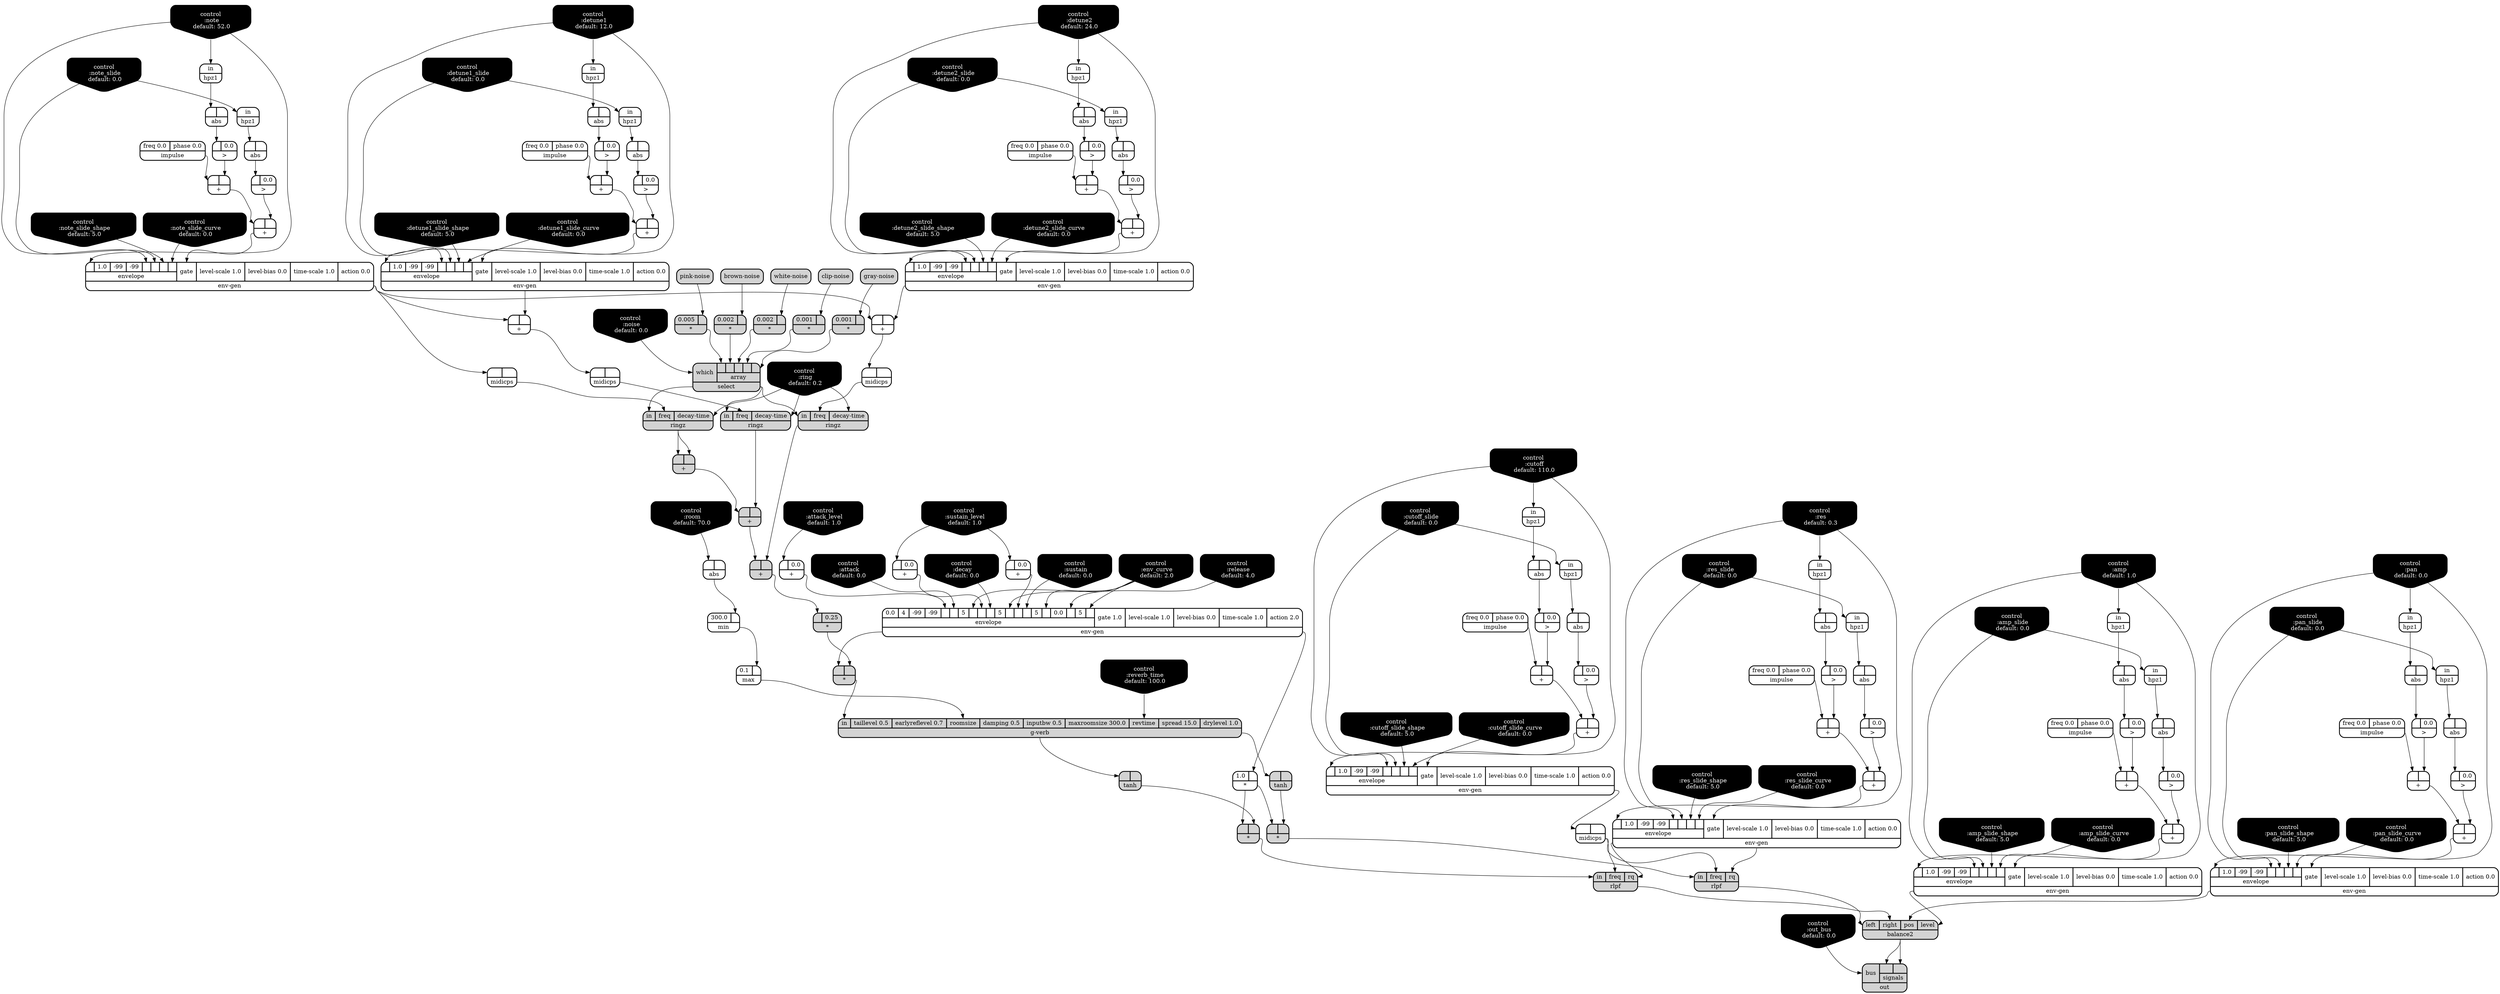 digraph synthdef {
53 [label = "{{ <a> 0.005|<b> } |<__UG_NAME__>* }" style="filled, bold, rounded"  shape=record rankdir=LR];
55 [label = "{{ <a> 0.002|<b> } |<__UG_NAME__>* }" style="filled, bold, rounded"  shape=record rankdir=LR];
57 [label = "{{ <a> 0.002|<b> } |<__UG_NAME__>* }" style="filled, bold, rounded"  shape=record rankdir=LR];
59 [label = "{{ <a> 0.001|<b> } |<__UG_NAME__>* }" style="filled, bold, rounded"  shape=record rankdir=LR];
61 [label = "{{ <a> 0.001|<b> } |<__UG_NAME__>* }" style="filled, bold, rounded"  shape=record rankdir=LR];
102 [label = "{{ <a> |<b> 0.25} |<__UG_NAME__>* }" style="filled, bold, rounded"  shape=record rankdir=LR];
103 [label = "{{ <a> |<b> } |<__UG_NAME__>* }" style="filled, bold, rounded"  shape=record rankdir=LR];
123 [label = "{{ <a> 1.0|<b> } |<__UG_NAME__>* }" style="bold, rounded" shape=record rankdir=LR];
125 [label = "{{ <a> |<b> } |<__UG_NAME__>* }" style="filled, bold, rounded"  shape=record rankdir=LR];
148 [label = "{{ <a> |<b> } |<__UG_NAME__>* }" style="filled, bold, rounded"  shape=record rankdir=LR];
47 [label = "{{ <a> |<b> } |<__UG_NAME__>+ }" style="bold, rounded" shape=record rankdir=LR];
51 [label = "{{ <a> |<b> } |<__UG_NAME__>+ }" style="bold, rounded" shape=record rankdir=LR];
67 [label = "{{ <a> |<b> } |<__UG_NAME__>+ }" style="bold, rounded" shape=record rankdir=LR];
71 [label = "{{ <a> |<b> } |<__UG_NAME__>+ }" style="bold, rounded" shape=record rankdir=LR];
75 [label = "{{ <a> |<b> } |<__UG_NAME__>+ }" style="filled, bold, rounded"  shape=record rankdir=LR];
80 [label = "{{ <a> |<b> } |<__UG_NAME__>+ }" style="bold, rounded" shape=record rankdir=LR];
84 [label = "{{ <a> |<b> } |<__UG_NAME__>+ }" style="bold, rounded" shape=record rankdir=LR];
86 [label = "{{ <a> |<b> } |<__UG_NAME__>+ }" style="bold, rounded" shape=record rankdir=LR];
89 [label = "{{ <a> |<b> } |<__UG_NAME__>+ }" style="filled, bold, rounded"  shape=record rankdir=LR];
91 [label = "{{ <a> |<b> } |<__UG_NAME__>+ }" style="bold, rounded" shape=record rankdir=LR];
94 [label = "{{ <a> |<b> } |<__UG_NAME__>+ }" style="filled, bold, rounded"  shape=record rankdir=LR];
98 [label = "{{ <a> |<b> 0.0} |<__UG_NAME__>+ }" style="bold, rounded" shape=record rankdir=LR];
99 [label = "{{ <a> |<b> 0.0} |<__UG_NAME__>+ }" style="bold, rounded" shape=record rankdir=LR];
100 [label = "{{ <a> |<b> 0.0} |<__UG_NAME__>+ }" style="bold, rounded" shape=record rankdir=LR];
112 [label = "{{ <a> |<b> } |<__UG_NAME__>+ }" style="bold, rounded" shape=record rankdir=LR];
117 [label = "{{ <a> |<b> } |<__UG_NAME__>+ }" style="bold, rounded" shape=record rankdir=LR];
121 [label = "{{ <a> |<b> } |<__UG_NAME__>+ }" style="bold, rounded" shape=record rankdir=LR];
131 [label = "{{ <a> |<b> } |<__UG_NAME__>+ }" style="bold, rounded" shape=record rankdir=LR];
135 [label = "{{ <a> |<b> } |<__UG_NAME__>+ }" style="bold, rounded" shape=record rankdir=LR];
141 [label = "{{ <a> |<b> } |<__UG_NAME__>+ }" style="bold, rounded" shape=record rankdir=LR];
142 [label = "{{ <a> |<b> } |<__UG_NAME__>+ }" style="bold, rounded" shape=record rankdir=LR];
146 [label = "{{ <a> |<b> } |<__UG_NAME__>+ }" style="bold, rounded" shape=record rankdir=LR];
42 [label = "{{ <a> |<b> 0.0} |<__UG_NAME__>\> }" style="bold, rounded" shape=record rankdir=LR];
46 [label = "{{ <a> |<b> 0.0} |<__UG_NAME__>\> }" style="bold, rounded" shape=record rankdir=LR];
50 [label = "{{ <a> |<b> 0.0} |<__UG_NAME__>\> }" style="bold, rounded" shape=record rankdir=LR];
66 [label = "{{ <a> |<b> 0.0} |<__UG_NAME__>\> }" style="bold, rounded" shape=record rankdir=LR];
70 [label = "{{ <a> |<b> 0.0} |<__UG_NAME__>\> }" style="bold, rounded" shape=record rankdir=LR];
79 [label = "{{ <a> |<b> 0.0} |<__UG_NAME__>\> }" style="bold, rounded" shape=record rankdir=LR];
83 [label = "{{ <a> |<b> 0.0} |<__UG_NAME__>\> }" style="bold, rounded" shape=record rankdir=LR];
97 [label = "{{ <a> |<b> 0.0} |<__UG_NAME__>\> }" style="bold, rounded" shape=record rankdir=LR];
111 [label = "{{ <a> |<b> 0.0} |<__UG_NAME__>\> }" style="bold, rounded" shape=record rankdir=LR];
115 [label = "{{ <a> |<b> 0.0} |<__UG_NAME__>\> }" style="bold, rounded" shape=record rankdir=LR];
120 [label = "{{ <a> |<b> 0.0} |<__UG_NAME__>\> }" style="bold, rounded" shape=record rankdir=LR];
130 [label = "{{ <a> |<b> 0.0} |<__UG_NAME__>\> }" style="bold, rounded" shape=record rankdir=LR];
134 [label = "{{ <a> |<b> 0.0} |<__UG_NAME__>\> }" style="bold, rounded" shape=record rankdir=LR];
145 [label = "{{ <a> |<b> 0.0} |<__UG_NAME__>\> }" style="bold, rounded" shape=record rankdir=LR];
41 [label = "{{ <a> |<b> } |<__UG_NAME__>abs }" style="bold, rounded" shape=record rankdir=LR];
45 [label = "{{ <a> |<b> } |<__UG_NAME__>abs }" style="bold, rounded" shape=record rankdir=LR];
49 [label = "{{ <a> |<b> } |<__UG_NAME__>abs }" style="bold, rounded" shape=record rankdir=LR];
65 [label = "{{ <a> |<b> } |<__UG_NAME__>abs }" style="bold, rounded" shape=record rankdir=LR];
69 [label = "{{ <a> |<b> } |<__UG_NAME__>abs }" style="bold, rounded" shape=record rankdir=LR];
78 [label = "{{ <a> |<b> } |<__UG_NAME__>abs }" style="bold, rounded" shape=record rankdir=LR];
82 [label = "{{ <a> |<b> } |<__UG_NAME__>abs }" style="bold, rounded" shape=record rankdir=LR];
96 [label = "{{ <a> |<b> } |<__UG_NAME__>abs }" style="bold, rounded" shape=record rankdir=LR];
104 [label = "{{ <a> |<b> } |<__UG_NAME__>abs }" style="bold, rounded" shape=record rankdir=LR];
110 [label = "{{ <a> |<b> } |<__UG_NAME__>abs }" style="bold, rounded" shape=record rankdir=LR];
114 [label = "{{ <a> |<b> } |<__UG_NAME__>abs }" style="bold, rounded" shape=record rankdir=LR];
119 [label = "{{ <a> |<b> } |<__UG_NAME__>abs }" style="bold, rounded" shape=record rankdir=LR];
129 [label = "{{ <a> |<b> } |<__UG_NAME__>abs }" style="bold, rounded" shape=record rankdir=LR];
133 [label = "{{ <a> |<b> } |<__UG_NAME__>abs }" style="bold, rounded" shape=record rankdir=LR];
140 [label = "{{ <a> |<b> } |<__UG_NAME__>abs }" style="bold, rounded" shape=record rankdir=LR];
150 [label = "{{ <left> left|<right> right|<pos> pos|<level> level} |<__UG_NAME__>balance2 }" style="filled, bold, rounded"  shape=record rankdir=LR];
54 [label = "{<__UG_NAME__>brown-noise }" style="filled, bold, rounded"  shape=record rankdir=LR];
58 [label = "{<__UG_NAME__>clip-noise }" style="filled, bold, rounded"  shape=record rankdir=LR];
0 [label = "control
 :note
 default: 52.0" shape=invhouse style="rounded, filled, bold" fillcolor=black fontcolor=white ]; 
1 [label = "control
 :note_slide
 default: 0.0" shape=invhouse style="rounded, filled, bold" fillcolor=black fontcolor=white ]; 
2 [label = "control
 :note_slide_shape
 default: 5.0" shape=invhouse style="rounded, filled, bold" fillcolor=black fontcolor=white ]; 
3 [label = "control
 :note_slide_curve
 default: 0.0" shape=invhouse style="rounded, filled, bold" fillcolor=black fontcolor=white ]; 
4 [label = "control
 :amp
 default: 1.0" shape=invhouse style="rounded, filled, bold" fillcolor=black fontcolor=white ]; 
5 [label = "control
 :amp_slide
 default: 0.0" shape=invhouse style="rounded, filled, bold" fillcolor=black fontcolor=white ]; 
6 [label = "control
 :amp_slide_shape
 default: 5.0" shape=invhouse style="rounded, filled, bold" fillcolor=black fontcolor=white ]; 
7 [label = "control
 :amp_slide_curve
 default: 0.0" shape=invhouse style="rounded, filled, bold" fillcolor=black fontcolor=white ]; 
8 [label = "control
 :pan
 default: 0.0" shape=invhouse style="rounded, filled, bold" fillcolor=black fontcolor=white ]; 
9 [label = "control
 :pan_slide
 default: 0.0" shape=invhouse style="rounded, filled, bold" fillcolor=black fontcolor=white ]; 
10 [label = "control
 :pan_slide_shape
 default: 5.0" shape=invhouse style="rounded, filled, bold" fillcolor=black fontcolor=white ]; 
11 [label = "control
 :pan_slide_curve
 default: 0.0" shape=invhouse style="rounded, filled, bold" fillcolor=black fontcolor=white ]; 
12 [label = "control
 :attack
 default: 0.0" shape=invhouse style="rounded, filled, bold" fillcolor=black fontcolor=white ]; 
13 [label = "control
 :decay
 default: 0.0" shape=invhouse style="rounded, filled, bold" fillcolor=black fontcolor=white ]; 
14 [label = "control
 :sustain
 default: 0.0" shape=invhouse style="rounded, filled, bold" fillcolor=black fontcolor=white ]; 
15 [label = "control
 :release
 default: 4.0" shape=invhouse style="rounded, filled, bold" fillcolor=black fontcolor=white ]; 
16 [label = "control
 :attack_level
 default: 1.0" shape=invhouse style="rounded, filled, bold" fillcolor=black fontcolor=white ]; 
17 [label = "control
 :sustain_level
 default: 1.0" shape=invhouse style="rounded, filled, bold" fillcolor=black fontcolor=white ]; 
18 [label = "control
 :env_curve
 default: 2.0" shape=invhouse style="rounded, filled, bold" fillcolor=black fontcolor=white ]; 
19 [label = "control
 :cutoff
 default: 110.0" shape=invhouse style="rounded, filled, bold" fillcolor=black fontcolor=white ]; 
20 [label = "control
 :cutoff_slide
 default: 0.0" shape=invhouse style="rounded, filled, bold" fillcolor=black fontcolor=white ]; 
21 [label = "control
 :cutoff_slide_shape
 default: 5.0" shape=invhouse style="rounded, filled, bold" fillcolor=black fontcolor=white ]; 
22 [label = "control
 :cutoff_slide_curve
 default: 0.0" shape=invhouse style="rounded, filled, bold" fillcolor=black fontcolor=white ]; 
23 [label = "control
 :res
 default: 0.3" shape=invhouse style="rounded, filled, bold" fillcolor=black fontcolor=white ]; 
24 [label = "control
 :res_slide
 default: 0.0" shape=invhouse style="rounded, filled, bold" fillcolor=black fontcolor=white ]; 
25 [label = "control
 :res_slide_shape
 default: 5.0" shape=invhouse style="rounded, filled, bold" fillcolor=black fontcolor=white ]; 
26 [label = "control
 :res_slide_curve
 default: 0.0" shape=invhouse style="rounded, filled, bold" fillcolor=black fontcolor=white ]; 
27 [label = "control
 :detune1
 default: 12.0" shape=invhouse style="rounded, filled, bold" fillcolor=black fontcolor=white ]; 
28 [label = "control
 :detune1_slide
 default: 0.0" shape=invhouse style="rounded, filled, bold" fillcolor=black fontcolor=white ]; 
29 [label = "control
 :detune1_slide_shape
 default: 5.0" shape=invhouse style="rounded, filled, bold" fillcolor=black fontcolor=white ]; 
30 [label = "control
 :detune1_slide_curve
 default: 0.0" shape=invhouse style="rounded, filled, bold" fillcolor=black fontcolor=white ]; 
31 [label = "control
 :detune2
 default: 24.0" shape=invhouse style="rounded, filled, bold" fillcolor=black fontcolor=white ]; 
32 [label = "control
 :detune2_slide
 default: 0.0" shape=invhouse style="rounded, filled, bold" fillcolor=black fontcolor=white ]; 
33 [label = "control
 :detune2_slide_shape
 default: 5.0" shape=invhouse style="rounded, filled, bold" fillcolor=black fontcolor=white ]; 
34 [label = "control
 :detune2_slide_curve
 default: 0.0" shape=invhouse style="rounded, filled, bold" fillcolor=black fontcolor=white ]; 
35 [label = "control
 :noise
 default: 0.0" shape=invhouse style="rounded, filled, bold" fillcolor=black fontcolor=white ]; 
36 [label = "control
 :ring
 default: 0.2" shape=invhouse style="rounded, filled, bold" fillcolor=black fontcolor=white ]; 
37 [label = "control
 :room
 default: 70.0" shape=invhouse style="rounded, filled, bold" fillcolor=black fontcolor=white ]; 
38 [label = "control
 :reverb_time
 default: 100.0" shape=invhouse style="rounded, filled, bold" fillcolor=black fontcolor=white ]; 
39 [label = "control
 :out_bus
 default: 0.0" shape=invhouse style="rounded, filled, bold" fillcolor=black fontcolor=white ]; 
72 [label = "{{ {{<envelope___control___0>|1.0|-99|-99|<envelope___control___4>|<envelope___control___5>|<envelope___control___6>|<envelope___control___7>}|envelope}|<gate> gate|<level____scale> level-scale 1.0|<level____bias> level-bias 0.0|<time____scale> time-scale 1.0|<action> action 0.0} |<__UG_NAME__>env-gen }" style="bold, rounded" shape=record rankdir=LR];
85 [label = "{{ {{<envelope___control___0>|1.0|-99|-99|<envelope___control___4>|<envelope___control___5>|<envelope___control___6>|<envelope___control___7>}|envelope}|<gate> gate|<level____scale> level-scale 1.0|<level____bias> level-bias 0.0|<time____scale> time-scale 1.0|<action> action 0.0} |<__UG_NAME__>env-gen }" style="bold, rounded" shape=record rankdir=LR];
90 [label = "{{ {{<envelope___control___0>|1.0|-99|-99|<envelope___control___4>|<envelope___control___5>|<envelope___control___6>|<envelope___control___7>}|envelope}|<gate> gate|<level____scale> level-scale 1.0|<level____bias> level-bias 0.0|<time____scale> time-scale 1.0|<action> action 0.0} |<__UG_NAME__>env-gen }" style="bold, rounded" shape=record rankdir=LR];
101 [label = "{{ {{0.0|4|-99|-99|<envelope___binary____op____u____gen___4>|<envelope___control___5>|5|<envelope___control___7>|<envelope___binary____op____u____gen___8>|<envelope___control___9>|5|<envelope___control___11>|<envelope___binary____op____u____gen___12>|<envelope___control___13>|5|<envelope___control___15>|0.0|<envelope___control___17>|5|<envelope___control___19>}|envelope}|<gate> gate 1.0|<level____scale> level-scale 1.0|<level____bias> level-bias 0.0|<time____scale> time-scale 1.0|<action> action 2.0} |<__UG_NAME__>env-gen }" style="bold, rounded" shape=record rankdir=LR];
122 [label = "{{ {{<envelope___control___0>|1.0|-99|-99|<envelope___control___4>|<envelope___control___5>|<envelope___control___6>|<envelope___control___7>}|envelope}|<gate> gate|<level____scale> level-scale 1.0|<level____bias> level-bias 0.0|<time____scale> time-scale 1.0|<action> action 0.0} |<__UG_NAME__>env-gen }" style="bold, rounded" shape=record rankdir=LR];
136 [label = "{{ {{<envelope___control___0>|1.0|-99|-99|<envelope___control___4>|<envelope___control___5>|<envelope___control___6>|<envelope___control___7>}|envelope}|<gate> gate|<level____scale> level-scale 1.0|<level____bias> level-bias 0.0|<time____scale> time-scale 1.0|<action> action 0.0} |<__UG_NAME__>env-gen }" style="bold, rounded" shape=record rankdir=LR];
143 [label = "{{ {{<envelope___control___0>|1.0|-99|-99|<envelope___control___4>|<envelope___control___5>|<envelope___control___6>|<envelope___control___7>}|envelope}|<gate> gate|<level____scale> level-scale 1.0|<level____bias> level-bias 0.0|<time____scale> time-scale 1.0|<action> action 0.0} |<__UG_NAME__>env-gen }" style="bold, rounded" shape=record rankdir=LR];
147 [label = "{{ {{<envelope___control___0>|1.0|-99|-99|<envelope___control___4>|<envelope___control___5>|<envelope___control___6>|<envelope___control___7>}|envelope}|<gate> gate|<level____scale> level-scale 1.0|<level____bias> level-bias 0.0|<time____scale> time-scale 1.0|<action> action 0.0} |<__UG_NAME__>env-gen }" style="bold, rounded" shape=record rankdir=LR];
107 [label = "{{ <in> in|<taillevel> taillevel 0.5|<earlyreflevel> earlyreflevel 0.7|<roomsize> roomsize|<damping> damping 0.5|<inputbw> inputbw 0.5|<maxroomsize> maxroomsize 300.0|<revtime> revtime|<spread> spread 15.0|<drylevel> drylevel 1.0} |<__UG_NAME__>g-verb }" style="filled, bold, rounded"  shape=record rankdir=LR];
60 [label = "{<__UG_NAME__>gray-noise }" style="filled, bold, rounded"  shape=record rankdir=LR];
40 [label = "{{ <in> in} |<__UG_NAME__>hpz1 }" style="bold, rounded" shape=record rankdir=LR];
43 [label = "{{ <in> in} |<__UG_NAME__>hpz1 }" style="bold, rounded" shape=record rankdir=LR];
48 [label = "{{ <in> in} |<__UG_NAME__>hpz1 }" style="bold, rounded" shape=record rankdir=LR];
64 [label = "{{ <in> in} |<__UG_NAME__>hpz1 }" style="bold, rounded" shape=record rankdir=LR];
68 [label = "{{ <in> in} |<__UG_NAME__>hpz1 }" style="bold, rounded" shape=record rankdir=LR];
77 [label = "{{ <in> in} |<__UG_NAME__>hpz1 }" style="bold, rounded" shape=record rankdir=LR];
81 [label = "{{ <in> in} |<__UG_NAME__>hpz1 }" style="bold, rounded" shape=record rankdir=LR];
95 [label = "{{ <in> in} |<__UG_NAME__>hpz1 }" style="bold, rounded" shape=record rankdir=LR];
109 [label = "{{ <in> in} |<__UG_NAME__>hpz1 }" style="bold, rounded" shape=record rankdir=LR];
113 [label = "{{ <in> in} |<__UG_NAME__>hpz1 }" style="bold, rounded" shape=record rankdir=LR];
118 [label = "{{ <in> in} |<__UG_NAME__>hpz1 }" style="bold, rounded" shape=record rankdir=LR];
128 [label = "{{ <in> in} |<__UG_NAME__>hpz1 }" style="bold, rounded" shape=record rankdir=LR];
132 [label = "{{ <in> in} |<__UG_NAME__>hpz1 }" style="bold, rounded" shape=record rankdir=LR];
139 [label = "{{ <in> in} |<__UG_NAME__>hpz1 }" style="bold, rounded" shape=record rankdir=LR];
44 [label = "{{ <freq> freq 0.0|<phase> phase 0.0} |<__UG_NAME__>impulse }" style="bold, rounded" shape=record rankdir=LR];
63 [label = "{{ <freq> freq 0.0|<phase> phase 0.0} |<__UG_NAME__>impulse }" style="bold, rounded" shape=record rankdir=LR];
76 [label = "{{ <freq> freq 0.0|<phase> phase 0.0} |<__UG_NAME__>impulse }" style="bold, rounded" shape=record rankdir=LR];
108 [label = "{{ <freq> freq 0.0|<phase> phase 0.0} |<__UG_NAME__>impulse }" style="bold, rounded" shape=record rankdir=LR];
116 [label = "{{ <freq> freq 0.0|<phase> phase 0.0} |<__UG_NAME__>impulse }" style="bold, rounded" shape=record rankdir=LR];
127 [label = "{{ <freq> freq 0.0|<phase> phase 0.0} |<__UG_NAME__>impulse }" style="bold, rounded" shape=record rankdir=LR];
138 [label = "{{ <freq> freq 0.0|<phase> phase 0.0} |<__UG_NAME__>impulse }" style="bold, rounded" shape=record rankdir=LR];
106 [label = "{{ <a> 0.1|<b> } |<__UG_NAME__>max }" style="bold, rounded" shape=record rankdir=LR];
73 [label = "{{ <a> |<b> } |<__UG_NAME__>midicps }" style="bold, rounded" shape=record rankdir=LR];
87 [label = "{{ <a> |<b> } |<__UG_NAME__>midicps }" style="bold, rounded" shape=record rankdir=LR];
92 [label = "{{ <a> |<b> } |<__UG_NAME__>midicps }" style="bold, rounded" shape=record rankdir=LR];
126 [label = "{{ <a> |<b> } |<__UG_NAME__>midicps }" style="bold, rounded" shape=record rankdir=LR];
105 [label = "{{ <a> 300.0|<b> } |<__UG_NAME__>min }" style="bold, rounded" shape=record rankdir=LR];
151 [label = "{{ <bus> bus|{{<signals___balance2___0>|<signals___balance2___1>}|signals}} |<__UG_NAME__>out }" style="filled, bold, rounded"  shape=record rankdir=LR];
52 [label = "{<__UG_NAME__>pink-noise }" style="filled, bold, rounded"  shape=record rankdir=LR];
74 [label = "{{ <in> in|<freq> freq|<decay____time> decay-time} |<__UG_NAME__>ringz }" style="filled, bold, rounded"  shape=record rankdir=LR];
88 [label = "{{ <in> in|<freq> freq|<decay____time> decay-time} |<__UG_NAME__>ringz }" style="filled, bold, rounded"  shape=record rankdir=LR];
93 [label = "{{ <in> in|<freq> freq|<decay____time> decay-time} |<__UG_NAME__>ringz }" style="filled, bold, rounded"  shape=record rankdir=LR];
137 [label = "{{ <in> in|<freq> freq|<rq> rq} |<__UG_NAME__>rlpf }" style="filled, bold, rounded"  shape=record rankdir=LR];
149 [label = "{{ <in> in|<freq> freq|<rq> rq} |<__UG_NAME__>rlpf }" style="filled, bold, rounded"  shape=record rankdir=LR];
62 [label = "{{ <which> which|{{<array___binary____op____u____gen___0>|<array___binary____op____u____gen___1>|<array___binary____op____u____gen___2>|<array___binary____op____u____gen___3>|<array___binary____op____u____gen___4>}|array}} |<__UG_NAME__>select }" style="filled, bold, rounded"  shape=record rankdir=LR];
124 [label = "{{ <a> |<b> } |<__UG_NAME__>tanh }" style="filled, bold, rounded"  shape=record rankdir=LR];
144 [label = "{{ <a> |<b> } |<__UG_NAME__>tanh }" style="filled, bold, rounded"  shape=record rankdir=LR];
56 [label = "{<__UG_NAME__>white-noise }" style="filled, bold, rounded"  shape=record rankdir=LR];

52:__UG_NAME__ -> 53:b ;
54:__UG_NAME__ -> 55:b ;
56:__UG_NAME__ -> 57:b ;
58:__UG_NAME__ -> 59:b ;
60:__UG_NAME__ -> 61:b ;
94:__UG_NAME__ -> 102:a ;
102:__UG_NAME__ -> 103:b ;
101:__UG_NAME__ -> 103:a ;
101:__UG_NAME__ -> 123:b ;
124:__UG_NAME__ -> 125:b ;
123:__UG_NAME__ -> 125:a ;
144:__UG_NAME__ -> 148:b ;
123:__UG_NAME__ -> 148:a ;
46:__UG_NAME__ -> 47:b ;
44:__UG_NAME__ -> 47:a ;
50:__UG_NAME__ -> 51:b ;
47:__UG_NAME__ -> 51:a ;
66:__UG_NAME__ -> 67:b ;
63:__UG_NAME__ -> 67:a ;
70:__UG_NAME__ -> 71:b ;
67:__UG_NAME__ -> 71:a ;
74:__UG_NAME__ -> 75:b ;
74:__UG_NAME__ -> 75:a ;
79:__UG_NAME__ -> 80:b ;
76:__UG_NAME__ -> 80:a ;
83:__UG_NAME__ -> 84:b ;
80:__UG_NAME__ -> 84:a ;
85:__UG_NAME__ -> 86:b ;
72:__UG_NAME__ -> 86:a ;
88:__UG_NAME__ -> 89:b ;
75:__UG_NAME__ -> 89:a ;
90:__UG_NAME__ -> 91:b ;
72:__UG_NAME__ -> 91:a ;
93:__UG_NAME__ -> 94:b ;
89:__UG_NAME__ -> 94:a ;
16:__UG_NAME__ -> 98:a ;
17:__UG_NAME__ -> 99:a ;
17:__UG_NAME__ -> 100:a ;
111:__UG_NAME__ -> 112:b ;
108:__UG_NAME__ -> 112:a ;
42:__UG_NAME__ -> 117:b ;
116:__UG_NAME__ -> 117:a ;
120:__UG_NAME__ -> 121:b ;
117:__UG_NAME__ -> 121:a ;
130:__UG_NAME__ -> 131:b ;
127:__UG_NAME__ -> 131:a ;
134:__UG_NAME__ -> 135:b ;
131:__UG_NAME__ -> 135:a ;
97:__UG_NAME__ -> 141:b ;
138:__UG_NAME__ -> 141:a ;
115:__UG_NAME__ -> 142:b ;
141:__UG_NAME__ -> 142:a ;
145:__UG_NAME__ -> 146:b ;
112:__UG_NAME__ -> 146:a ;
41:__UG_NAME__ -> 42:a ;
45:__UG_NAME__ -> 46:a ;
49:__UG_NAME__ -> 50:a ;
65:__UG_NAME__ -> 66:a ;
69:__UG_NAME__ -> 70:a ;
78:__UG_NAME__ -> 79:a ;
82:__UG_NAME__ -> 83:a ;
96:__UG_NAME__ -> 97:a ;
110:__UG_NAME__ -> 111:a ;
114:__UG_NAME__ -> 115:a ;
119:__UG_NAME__ -> 120:a ;
129:__UG_NAME__ -> 130:a ;
133:__UG_NAME__ -> 134:a ;
140:__UG_NAME__ -> 145:a ;
40:__UG_NAME__ -> 41:a ;
43:__UG_NAME__ -> 45:a ;
48:__UG_NAME__ -> 49:a ;
64:__UG_NAME__ -> 65:a ;
68:__UG_NAME__ -> 69:a ;
77:__UG_NAME__ -> 78:a ;
81:__UG_NAME__ -> 82:a ;
95:__UG_NAME__ -> 96:a ;
37:__UG_NAME__ -> 104:a ;
109:__UG_NAME__ -> 110:a ;
113:__UG_NAME__ -> 114:a ;
118:__UG_NAME__ -> 119:a ;
128:__UG_NAME__ -> 129:a ;
132:__UG_NAME__ -> 133:a ;
139:__UG_NAME__ -> 140:a ;
143:__UG_NAME__ -> 150:level ;
147:__UG_NAME__ -> 150:pos ;
137:__UG_NAME__ -> 150:right ;
149:__UG_NAME__ -> 150:left ;
71:__UG_NAME__ -> 72:gate ;
0:__UG_NAME__ -> 72:envelope___control___0 ;
0:__UG_NAME__ -> 72:envelope___control___4 ;
1:__UG_NAME__ -> 72:envelope___control___5 ;
2:__UG_NAME__ -> 72:envelope___control___6 ;
3:__UG_NAME__ -> 72:envelope___control___7 ;
84:__UG_NAME__ -> 85:gate ;
27:__UG_NAME__ -> 85:envelope___control___0 ;
27:__UG_NAME__ -> 85:envelope___control___4 ;
28:__UG_NAME__ -> 85:envelope___control___5 ;
29:__UG_NAME__ -> 85:envelope___control___6 ;
30:__UG_NAME__ -> 85:envelope___control___7 ;
51:__UG_NAME__ -> 90:gate ;
31:__UG_NAME__ -> 90:envelope___control___0 ;
31:__UG_NAME__ -> 90:envelope___control___4 ;
32:__UG_NAME__ -> 90:envelope___control___5 ;
33:__UG_NAME__ -> 90:envelope___control___6 ;
34:__UG_NAME__ -> 90:envelope___control___7 ;
98:__UG_NAME__ -> 101:envelope___binary____op____u____gen___4 ;
12:__UG_NAME__ -> 101:envelope___control___5 ;
18:__UG_NAME__ -> 101:envelope___control___7 ;
99:__UG_NAME__ -> 101:envelope___binary____op____u____gen___8 ;
13:__UG_NAME__ -> 101:envelope___control___9 ;
18:__UG_NAME__ -> 101:envelope___control___11 ;
100:__UG_NAME__ -> 101:envelope___binary____op____u____gen___12 ;
14:__UG_NAME__ -> 101:envelope___control___13 ;
18:__UG_NAME__ -> 101:envelope___control___15 ;
15:__UG_NAME__ -> 101:envelope___control___17 ;
18:__UG_NAME__ -> 101:envelope___control___19 ;
121:__UG_NAME__ -> 122:gate ;
19:__UG_NAME__ -> 122:envelope___control___0 ;
19:__UG_NAME__ -> 122:envelope___control___4 ;
20:__UG_NAME__ -> 122:envelope___control___5 ;
21:__UG_NAME__ -> 122:envelope___control___6 ;
22:__UG_NAME__ -> 122:envelope___control___7 ;
135:__UG_NAME__ -> 136:gate ;
23:__UG_NAME__ -> 136:envelope___control___0 ;
23:__UG_NAME__ -> 136:envelope___control___4 ;
24:__UG_NAME__ -> 136:envelope___control___5 ;
25:__UG_NAME__ -> 136:envelope___control___6 ;
26:__UG_NAME__ -> 136:envelope___control___7 ;
142:__UG_NAME__ -> 143:gate ;
4:__UG_NAME__ -> 143:envelope___control___0 ;
4:__UG_NAME__ -> 143:envelope___control___4 ;
5:__UG_NAME__ -> 143:envelope___control___5 ;
6:__UG_NAME__ -> 143:envelope___control___6 ;
7:__UG_NAME__ -> 143:envelope___control___7 ;
146:__UG_NAME__ -> 147:gate ;
8:__UG_NAME__ -> 147:envelope___control___0 ;
8:__UG_NAME__ -> 147:envelope___control___4 ;
9:__UG_NAME__ -> 147:envelope___control___5 ;
10:__UG_NAME__ -> 147:envelope___control___6 ;
11:__UG_NAME__ -> 147:envelope___control___7 ;
38:__UG_NAME__ -> 107:revtime ;
106:__UG_NAME__ -> 107:roomsize ;
103:__UG_NAME__ -> 107:in ;
19:__UG_NAME__ -> 40:in ;
31:__UG_NAME__ -> 43:in ;
32:__UG_NAME__ -> 48:in ;
0:__UG_NAME__ -> 64:in ;
1:__UG_NAME__ -> 68:in ;
27:__UG_NAME__ -> 77:in ;
28:__UG_NAME__ -> 81:in ;
4:__UG_NAME__ -> 95:in ;
8:__UG_NAME__ -> 109:in ;
5:__UG_NAME__ -> 113:in ;
20:__UG_NAME__ -> 118:in ;
23:__UG_NAME__ -> 128:in ;
24:__UG_NAME__ -> 132:in ;
9:__UG_NAME__ -> 139:in ;
105:__UG_NAME__ -> 106:b ;
72:__UG_NAME__ -> 73:a ;
86:__UG_NAME__ -> 87:a ;
91:__UG_NAME__ -> 92:a ;
122:__UG_NAME__ -> 126:a ;
104:__UG_NAME__ -> 105:b ;
150:__UG_NAME__ -> 151:signals___balance2___0 ;
150:__UG_NAME__ -> 151:signals___balance2___1 ;
39:__UG_NAME__ -> 151:bus ;
36:__UG_NAME__ -> 74:decay____time ;
73:__UG_NAME__ -> 74:freq ;
62:__UG_NAME__ -> 74:in ;
36:__UG_NAME__ -> 88:decay____time ;
87:__UG_NAME__ -> 88:freq ;
62:__UG_NAME__ -> 88:in ;
36:__UG_NAME__ -> 93:decay____time ;
92:__UG_NAME__ -> 93:freq ;
62:__UG_NAME__ -> 93:in ;
136:__UG_NAME__ -> 137:rq ;
126:__UG_NAME__ -> 137:freq ;
125:__UG_NAME__ -> 137:in ;
136:__UG_NAME__ -> 149:rq ;
126:__UG_NAME__ -> 149:freq ;
148:__UG_NAME__ -> 149:in ;
53:__UG_NAME__ -> 62:array___binary____op____u____gen___0 ;
55:__UG_NAME__ -> 62:array___binary____op____u____gen___1 ;
57:__UG_NAME__ -> 62:array___binary____op____u____gen___2 ;
59:__UG_NAME__ -> 62:array___binary____op____u____gen___3 ;
61:__UG_NAME__ -> 62:array___binary____op____u____gen___4 ;
35:__UG_NAME__ -> 62:which ;
107:__UG_NAME__ -> 124:a ;
107:__UG_NAME__ -> 144:a ;

}